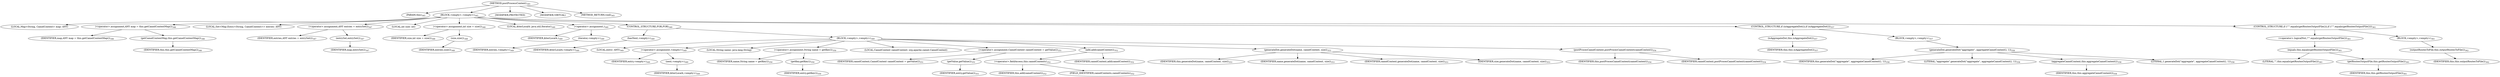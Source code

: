 digraph "postProcessContext" {  
"901" [label = <(METHOD,postProcessContext)<SUB>345</SUB>> ]
"53" [label = <(PARAM,this)<SUB>345</SUB>> ]
"902" [label = <(BLOCK,&lt;empty&gt;,&lt;empty&gt;)<SUB>345</SUB>> ]
"903" [label = <(LOCAL,Map&lt;String, CamelContext&gt; map: ANY)> ]
"904" [label = <(&lt;operator&gt;.assignment,ANY map = this.getCamelContextMap())<SUB>346</SUB>> ]
"905" [label = <(IDENTIFIER,map,ANY map = this.getCamelContextMap())<SUB>346</SUB>> ]
"906" [label = <(getCamelContextMap,this.getCamelContextMap())<SUB>346</SUB>> ]
"52" [label = <(IDENTIFIER,this,this.getCamelContextMap())<SUB>346</SUB>> ]
"907" [label = <(LOCAL,Set&lt;Map.Entry&lt;String, CamelContext&gt;&gt; entries: ANY)> ]
"908" [label = <(&lt;operator&gt;.assignment,ANY entries = entrySet())<SUB>347</SUB>> ]
"909" [label = <(IDENTIFIER,entries,ANY entries = entrySet())<SUB>347</SUB>> ]
"910" [label = <(entrySet,entrySet())<SUB>347</SUB>> ]
"911" [label = <(IDENTIFIER,map,entrySet())<SUB>347</SUB>> ]
"912" [label = <(LOCAL,int size: int)> ]
"913" [label = <(&lt;operator&gt;.assignment,int size = size())<SUB>348</SUB>> ]
"914" [label = <(IDENTIFIER,size,int size = size())<SUB>348</SUB>> ]
"915" [label = <(size,size())<SUB>348</SUB>> ]
"916" [label = <(IDENTIFIER,entries,size())<SUB>348</SUB>> ]
"917" [label = <(LOCAL,$iterLocal4: java.util.Iterator)<SUB>349</SUB>> ]
"918" [label = <(&lt;operator&gt;.assignment,)<SUB>349</SUB>> ]
"919" [label = <(IDENTIFIER,$iterLocal4,)<SUB>349</SUB>> ]
"920" [label = <(iterator,&lt;empty&gt;)<SUB>349</SUB>> ]
"921" [label = <(IDENTIFIER,entries,&lt;empty&gt;)<SUB>349</SUB>> ]
"922" [label = <(CONTROL_STRUCTURE,FOR,FOR)<SUB>349</SUB>> ]
"923" [label = <(hasNext,&lt;empty&gt;)<SUB>349</SUB>> ]
"924" [label = <(IDENTIFIER,$iterLocal4,&lt;empty&gt;)<SUB>349</SUB>> ]
"925" [label = <(BLOCK,&lt;empty&gt;,&lt;empty&gt;)<SUB>349</SUB>> ]
"926" [label = <(LOCAL,entry: ANY)<SUB>349</SUB>> ]
"927" [label = <(&lt;operator&gt;.assignment,&lt;empty&gt;)<SUB>349</SUB>> ]
"928" [label = <(IDENTIFIER,entry,&lt;empty&gt;)<SUB>349</SUB>> ]
"929" [label = <(next,&lt;empty&gt;)<SUB>349</SUB>> ]
"930" [label = <(IDENTIFIER,$iterLocal4,&lt;empty&gt;)<SUB>349</SUB>> ]
"931" [label = <(LOCAL,String name: java.lang.String)> ]
"932" [label = <(&lt;operator&gt;.assignment,String name = getKey())<SUB>350</SUB>> ]
"933" [label = <(IDENTIFIER,name,String name = getKey())<SUB>350</SUB>> ]
"934" [label = <(getKey,getKey())<SUB>350</SUB>> ]
"935" [label = <(IDENTIFIER,entry,getKey())<SUB>350</SUB>> ]
"936" [label = <(LOCAL,CamelContext camelContext: org.apache.camel.CamelContext)> ]
"937" [label = <(&lt;operator&gt;.assignment,CamelContext camelContext = getValue())<SUB>351</SUB>> ]
"938" [label = <(IDENTIFIER,camelContext,CamelContext camelContext = getValue())<SUB>351</SUB>> ]
"939" [label = <(getValue,getValue())<SUB>351</SUB>> ]
"940" [label = <(IDENTIFIER,entry,getValue())<SUB>351</SUB>> ]
"941" [label = <(add,add(camelContext))<SUB>352</SUB>> ]
"942" [label = <(&lt;operator&gt;.fieldAccess,this.camelContexts)<SUB>352</SUB>> ]
"943" [label = <(IDENTIFIER,this,add(camelContext))<SUB>352</SUB>> ]
"944" [label = <(FIELD_IDENTIFIER,camelContexts,camelContexts)<SUB>352</SUB>> ]
"945" [label = <(IDENTIFIER,camelContext,add(camelContext))<SUB>352</SUB>> ]
"946" [label = <(generateDot,generateDot(name, camelContext, size))<SUB>353</SUB>> ]
"54" [label = <(IDENTIFIER,this,generateDot(name, camelContext, size))<SUB>353</SUB>> ]
"947" [label = <(IDENTIFIER,name,generateDot(name, camelContext, size))<SUB>353</SUB>> ]
"948" [label = <(IDENTIFIER,camelContext,generateDot(name, camelContext, size))<SUB>353</SUB>> ]
"949" [label = <(IDENTIFIER,size,generateDot(name, camelContext, size))<SUB>353</SUB>> ]
"950" [label = <(postProcesCamelContext,postProcesCamelContext(camelContext))<SUB>354</SUB>> ]
"55" [label = <(IDENTIFIER,this,postProcesCamelContext(camelContext))<SUB>354</SUB>> ]
"951" [label = <(IDENTIFIER,camelContext,postProcesCamelContext(camelContext))<SUB>354</SUB>> ]
"952" [label = <(CONTROL_STRUCTURE,if (isAggregateDot()),if (isAggregateDot()))<SUB>357</SUB>> ]
"953" [label = <(isAggregateDot,this.isAggregateDot())<SUB>357</SUB>> ]
"56" [label = <(IDENTIFIER,this,this.isAggregateDot())<SUB>357</SUB>> ]
"954" [label = <(BLOCK,&lt;empty&gt;,&lt;empty&gt;)<SUB>357</SUB>> ]
"955" [label = <(generateDot,generateDot(&quot;aggregate&quot;, aggregateCamelContext(), 1))<SUB>358</SUB>> ]
"58" [label = <(IDENTIFIER,this,generateDot(&quot;aggregate&quot;, aggregateCamelContext(), 1))<SUB>358</SUB>> ]
"956" [label = <(LITERAL,&quot;aggregate&quot;,generateDot(&quot;aggregate&quot;, aggregateCamelContext(), 1))<SUB>358</SUB>> ]
"957" [label = <(aggregateCamelContext,this.aggregateCamelContext())<SUB>358</SUB>> ]
"57" [label = <(IDENTIFIER,this,this.aggregateCamelContext())<SUB>358</SUB>> ]
"958" [label = <(LITERAL,1,generateDot(&quot;aggregate&quot;, aggregateCamelContext(), 1))<SUB>358</SUB>> ]
"959" [label = <(CONTROL_STRUCTURE,if (!&quot;&quot;.equals(getRoutesOutputFile())),if (!&quot;&quot;.equals(getRoutesOutputFile())))<SUB>361</SUB>> ]
"960" [label = <(&lt;operator&gt;.logicalNot,!&quot;&quot;.equals(getRoutesOutputFile()))<SUB>361</SUB>> ]
"961" [label = <(equals,this.equals(getRoutesOutputFile()))<SUB>361</SUB>> ]
"962" [label = <(LITERAL,&quot;&quot;,this.equals(getRoutesOutputFile()))<SUB>361</SUB>> ]
"963" [label = <(getRoutesOutputFile,this.getRoutesOutputFile())<SUB>361</SUB>> ]
"59" [label = <(IDENTIFIER,this,this.getRoutesOutputFile())<SUB>361</SUB>> ]
"964" [label = <(BLOCK,&lt;empty&gt;,&lt;empty&gt;)<SUB>361</SUB>> ]
"965" [label = <(outputRoutesToFile,this.outputRoutesToFile())<SUB>362</SUB>> ]
"60" [label = <(IDENTIFIER,this,this.outputRoutesToFile())<SUB>362</SUB>> ]
"966" [label = <(MODIFIER,PROTECTED)> ]
"967" [label = <(MODIFIER,VIRTUAL)> ]
"968" [label = <(METHOD_RETURN,void)<SUB>345</SUB>> ]
  "901" -> "53" 
  "901" -> "902" 
  "901" -> "966" 
  "901" -> "967" 
  "901" -> "968" 
  "902" -> "903" 
  "902" -> "904" 
  "902" -> "907" 
  "902" -> "908" 
  "902" -> "912" 
  "902" -> "913" 
  "902" -> "917" 
  "902" -> "918" 
  "902" -> "922" 
  "902" -> "952" 
  "902" -> "959" 
  "904" -> "905" 
  "904" -> "906" 
  "906" -> "52" 
  "908" -> "909" 
  "908" -> "910" 
  "910" -> "911" 
  "913" -> "914" 
  "913" -> "915" 
  "915" -> "916" 
  "918" -> "919" 
  "918" -> "920" 
  "920" -> "921" 
  "922" -> "923" 
  "922" -> "925" 
  "923" -> "924" 
  "925" -> "926" 
  "925" -> "927" 
  "925" -> "931" 
  "925" -> "932" 
  "925" -> "936" 
  "925" -> "937" 
  "925" -> "941" 
  "925" -> "946" 
  "925" -> "950" 
  "927" -> "928" 
  "927" -> "929" 
  "929" -> "930" 
  "932" -> "933" 
  "932" -> "934" 
  "934" -> "935" 
  "937" -> "938" 
  "937" -> "939" 
  "939" -> "940" 
  "941" -> "942" 
  "941" -> "945" 
  "942" -> "943" 
  "942" -> "944" 
  "946" -> "54" 
  "946" -> "947" 
  "946" -> "948" 
  "946" -> "949" 
  "950" -> "55" 
  "950" -> "951" 
  "952" -> "953" 
  "952" -> "954" 
  "953" -> "56" 
  "954" -> "955" 
  "955" -> "58" 
  "955" -> "956" 
  "955" -> "957" 
  "955" -> "958" 
  "957" -> "57" 
  "959" -> "960" 
  "959" -> "964" 
  "960" -> "961" 
  "961" -> "962" 
  "961" -> "963" 
  "963" -> "59" 
  "964" -> "965" 
  "965" -> "60" 
}
